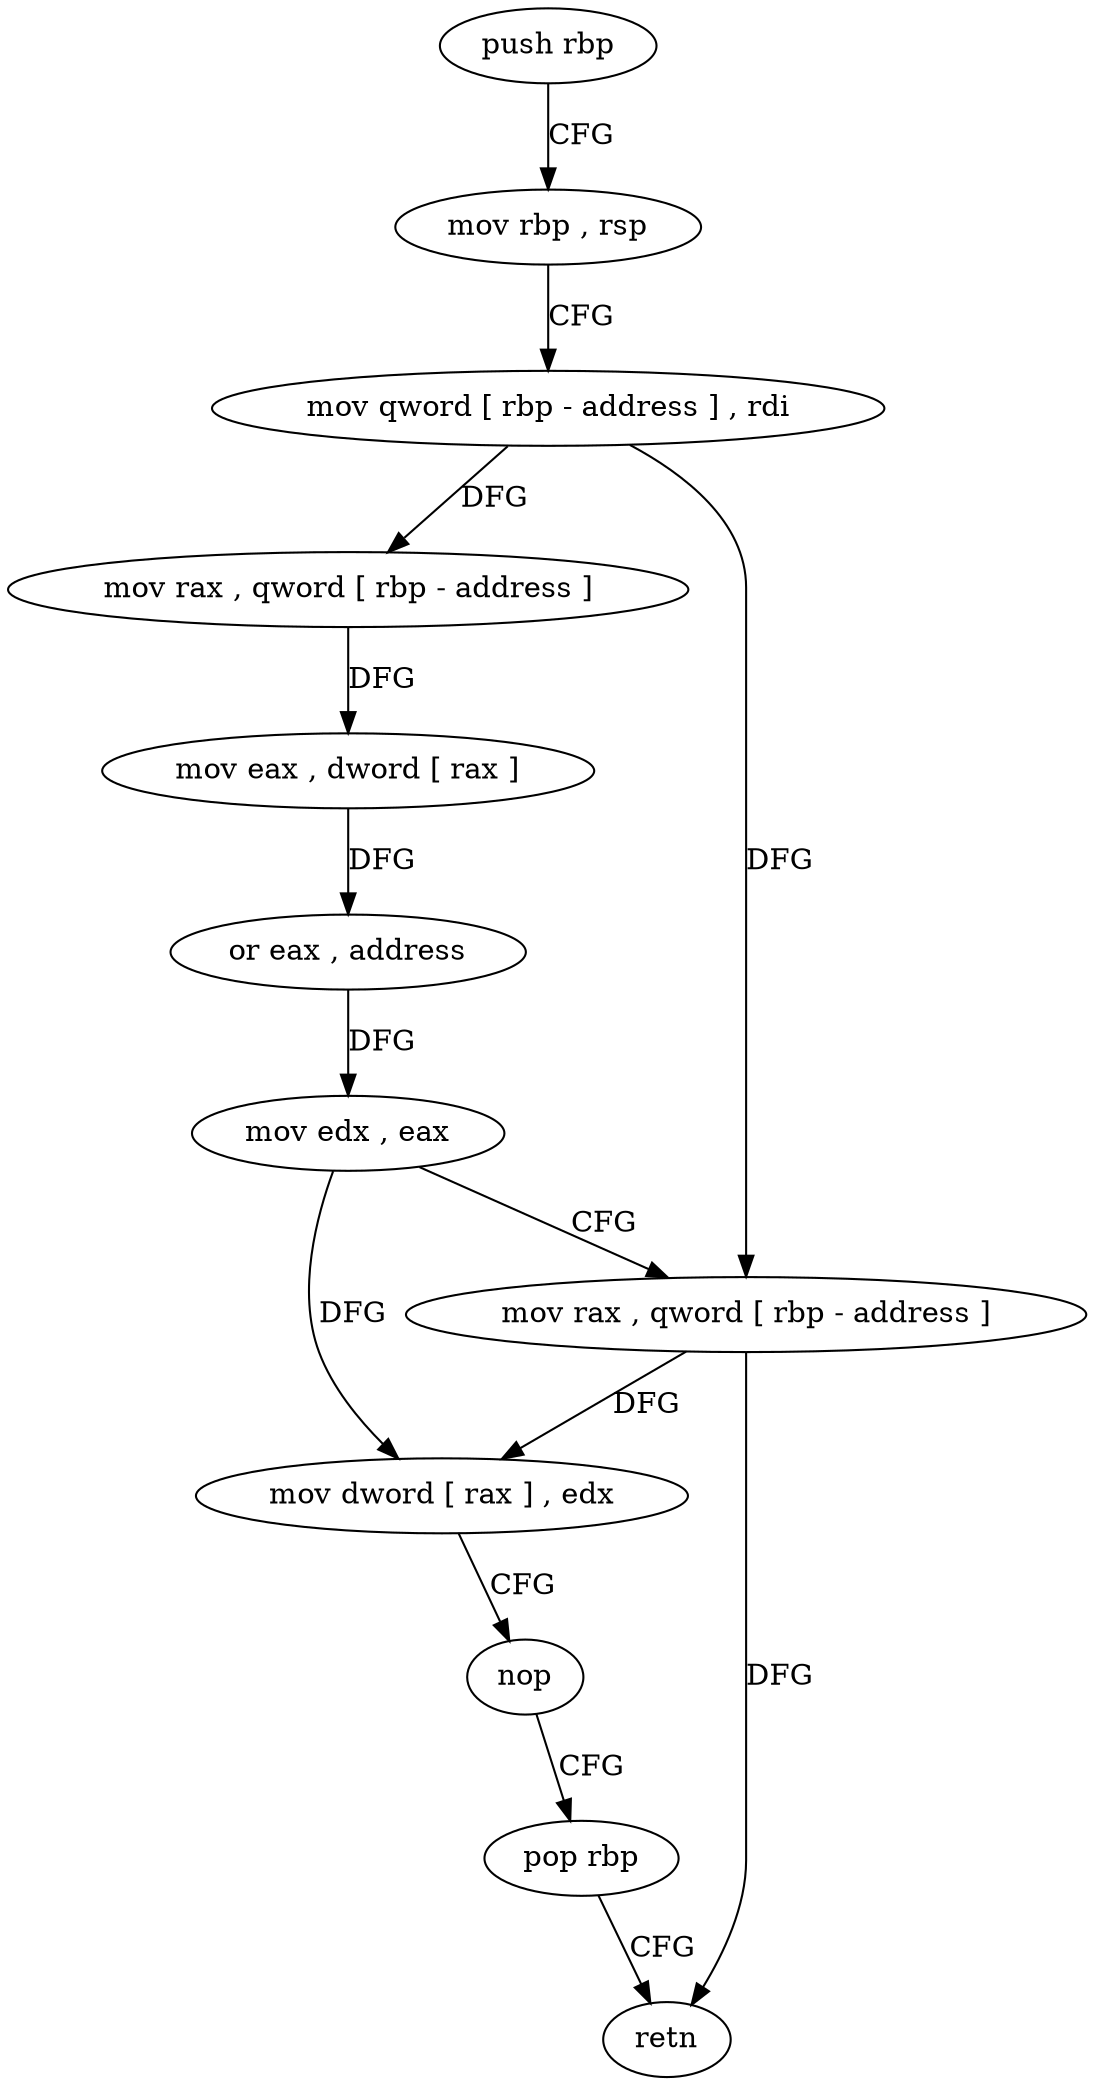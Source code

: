 digraph "func" {
"4347123" [label = "push rbp" ]
"4347124" [label = "mov rbp , rsp" ]
"4347127" [label = "mov qword [ rbp - address ] , rdi" ]
"4347131" [label = "mov rax , qword [ rbp - address ]" ]
"4347135" [label = "mov eax , dword [ rax ]" ]
"4347137" [label = "or eax , address" ]
"4347140" [label = "mov edx , eax" ]
"4347142" [label = "mov rax , qword [ rbp - address ]" ]
"4347146" [label = "mov dword [ rax ] , edx" ]
"4347148" [label = "nop" ]
"4347149" [label = "pop rbp" ]
"4347150" [label = "retn" ]
"4347123" -> "4347124" [ label = "CFG" ]
"4347124" -> "4347127" [ label = "CFG" ]
"4347127" -> "4347131" [ label = "DFG" ]
"4347127" -> "4347142" [ label = "DFG" ]
"4347131" -> "4347135" [ label = "DFG" ]
"4347135" -> "4347137" [ label = "DFG" ]
"4347137" -> "4347140" [ label = "DFG" ]
"4347140" -> "4347142" [ label = "CFG" ]
"4347140" -> "4347146" [ label = "DFG" ]
"4347142" -> "4347146" [ label = "DFG" ]
"4347142" -> "4347150" [ label = "DFG" ]
"4347146" -> "4347148" [ label = "CFG" ]
"4347148" -> "4347149" [ label = "CFG" ]
"4347149" -> "4347150" [ label = "CFG" ]
}
